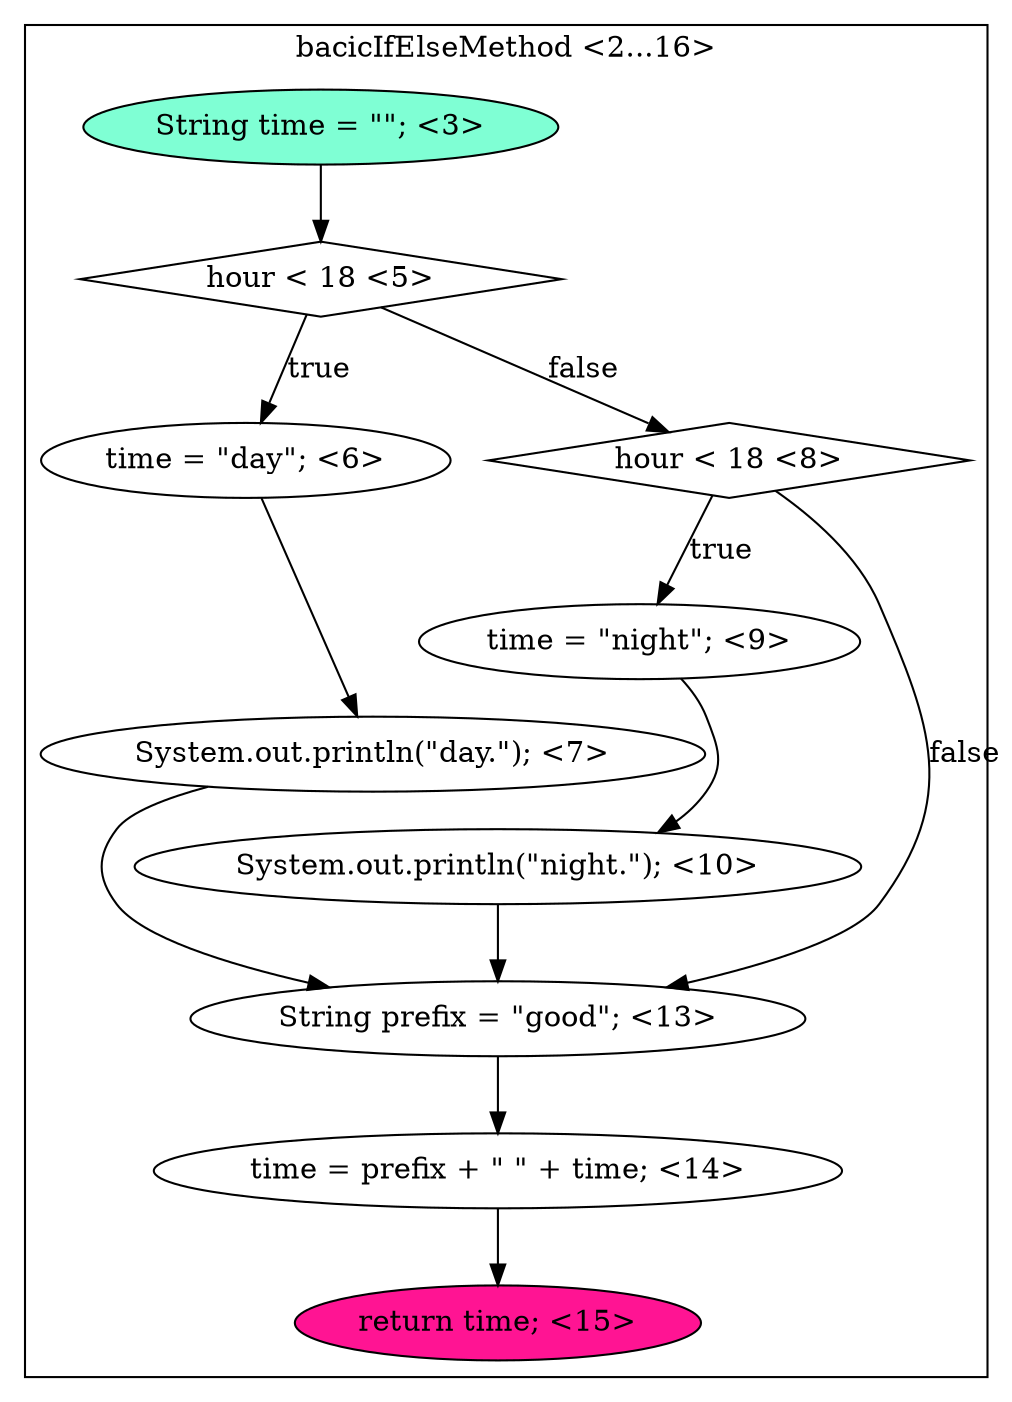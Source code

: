 digraph CFG {
subgraph cluster0 {
label = "bacicIfElseMethod <2...16>";
0.0 [style = filled, label = "String time = \"\"; <3>", fillcolor = aquamarine, shape = ellipse];
0.1 [style = filled, label = "hour < 18 <5>", fillcolor = white, shape = diamond];
0.2 [style = filled, label = "time = \"day\"; <6>", fillcolor = white, shape = ellipse];
0.3 [style = filled, label = "System.out.println(\"day.\"); <7>", fillcolor = white, shape = ellipse];
0.4 [style = filled, label = "hour < 18 <8>", fillcolor = white, shape = diamond];
0.5 [style = filled, label = "time = \"night\"; <9>", fillcolor = white, shape = ellipse];
0.6 [style = filled, label = "System.out.println(\"night.\"); <10>", fillcolor = white, shape = ellipse];
0.7 [style = filled, label = "String prefix = \"good\"; <13>", fillcolor = white, shape = ellipse];
0.8 [style = filled, label = "time = prefix + \" \" + time; <14>", fillcolor = white, shape = ellipse];
0.9 [style = filled, label = "return time; <15>", fillcolor = deeppink, shape = ellipse];
0.0 -> 0.1 [style = solid, label=""];
0.1 -> 0.2 [style = solid, label="true"];
0.1 -> 0.4 [style = solid, label="false"];
0.2 -> 0.3 [style = solid, label=""];
0.3 -> 0.7 [style = solid, label=""];
0.4 -> 0.5 [style = solid, label="true"];
0.4 -> 0.7 [style = solid, label="false"];
0.5 -> 0.6 [style = solid, label=""];
0.6 -> 0.7 [style = solid, label=""];
0.7 -> 0.8 [style = solid, label=""];
0.8 -> 0.9 [style = solid, label=""];
}
}
